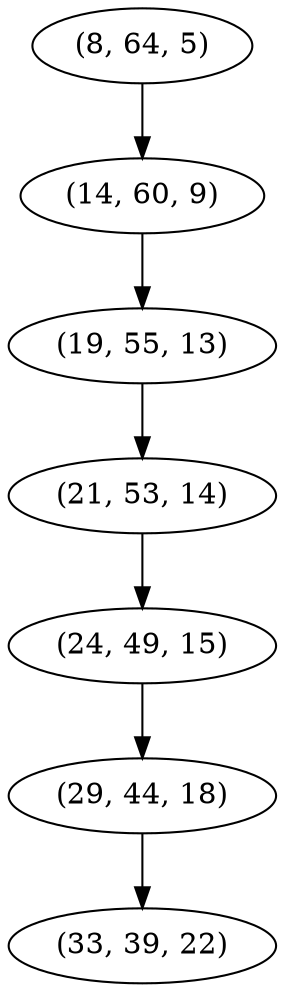 digraph tree {
    "(8, 64, 5)";
    "(14, 60, 9)";
    "(19, 55, 13)";
    "(21, 53, 14)";
    "(24, 49, 15)";
    "(29, 44, 18)";
    "(33, 39, 22)";
    "(8, 64, 5)" -> "(14, 60, 9)";
    "(14, 60, 9)" -> "(19, 55, 13)";
    "(19, 55, 13)" -> "(21, 53, 14)";
    "(21, 53, 14)" -> "(24, 49, 15)";
    "(24, 49, 15)" -> "(29, 44, 18)";
    "(29, 44, 18)" -> "(33, 39, 22)";
}
